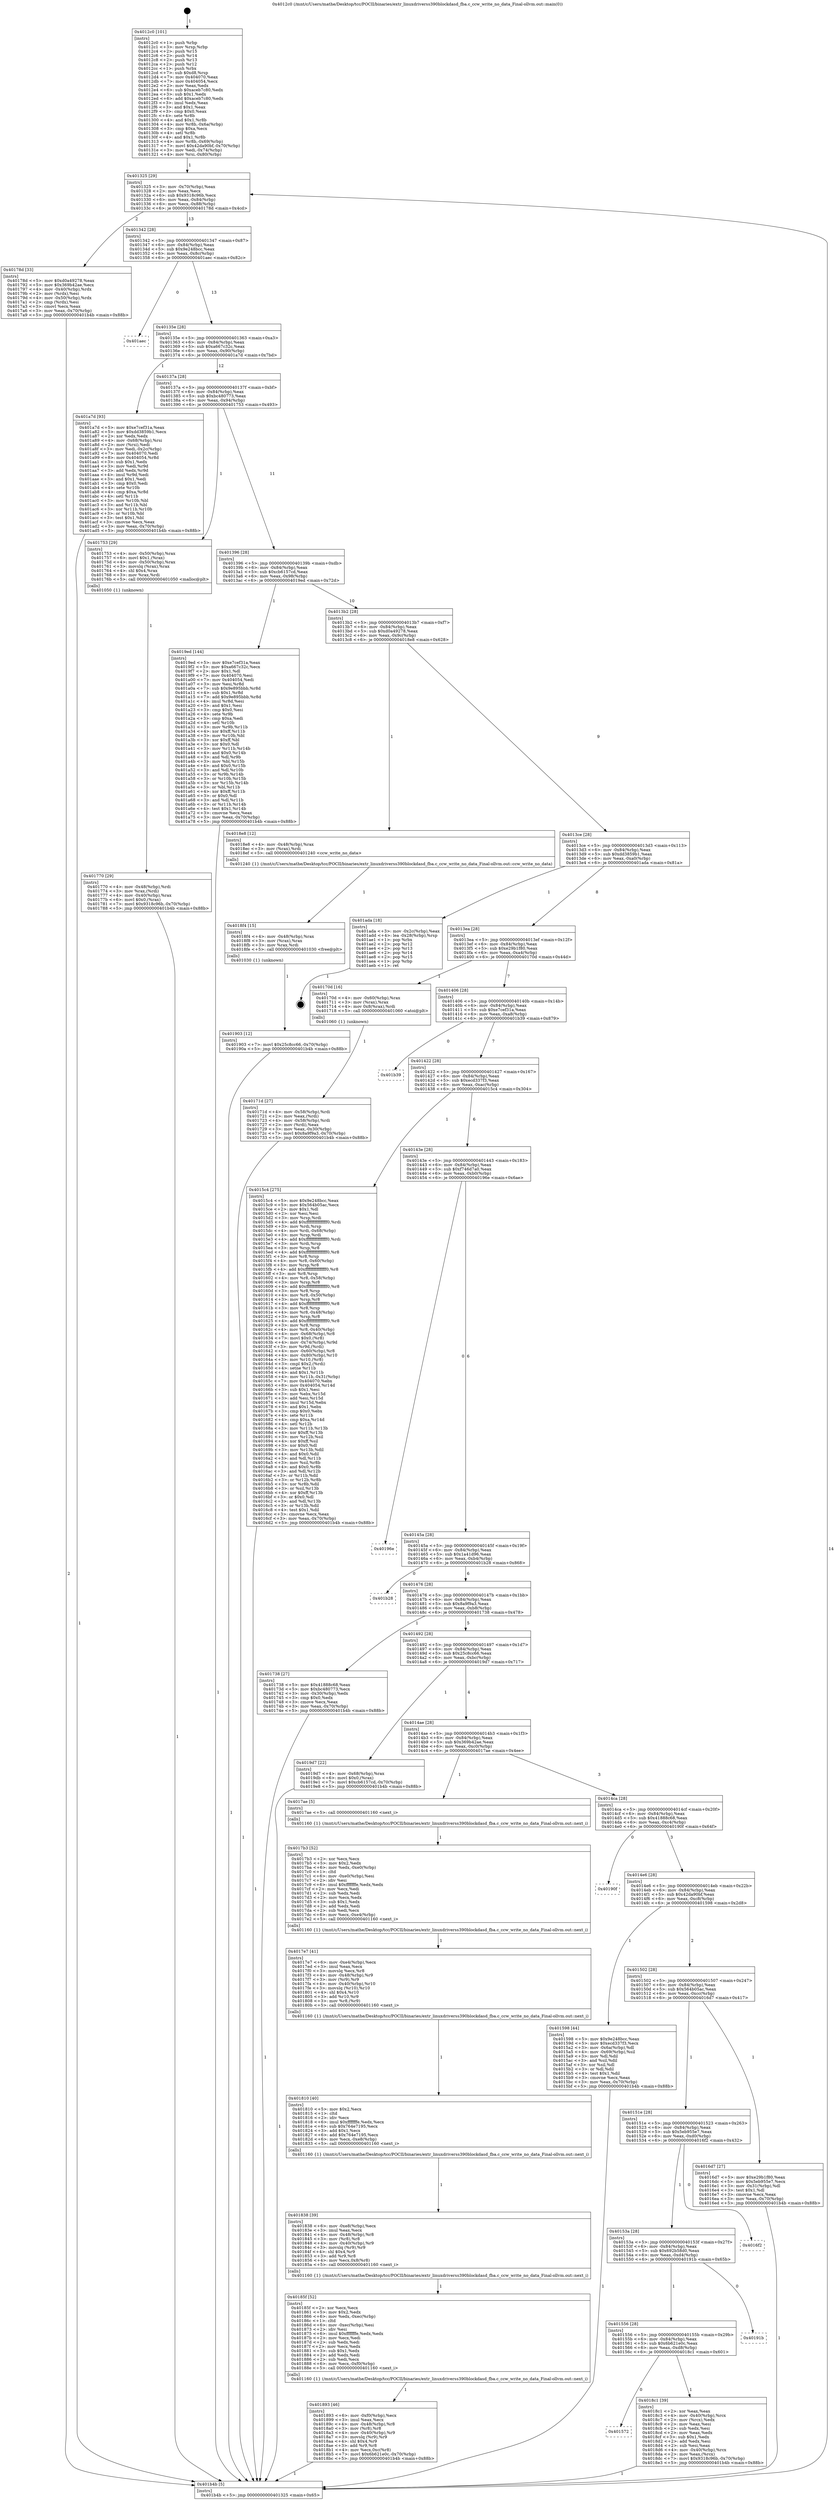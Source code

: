 digraph "0x4012c0" {
  label = "0x4012c0 (/mnt/c/Users/mathe/Desktop/tcc/POCII/binaries/extr_linuxdriverss390blockdasd_fba.c_ccw_write_no_data_Final-ollvm.out::main(0))"
  labelloc = "t"
  node[shape=record]

  Entry [label="",width=0.3,height=0.3,shape=circle,fillcolor=black,style=filled]
  "0x401325" [label="{
     0x401325 [29]\l
     | [instrs]\l
     &nbsp;&nbsp;0x401325 \<+3\>: mov -0x70(%rbp),%eax\l
     &nbsp;&nbsp;0x401328 \<+2\>: mov %eax,%ecx\l
     &nbsp;&nbsp;0x40132a \<+6\>: sub $0x9318c96b,%ecx\l
     &nbsp;&nbsp;0x401330 \<+6\>: mov %eax,-0x84(%rbp)\l
     &nbsp;&nbsp;0x401336 \<+6\>: mov %ecx,-0x88(%rbp)\l
     &nbsp;&nbsp;0x40133c \<+6\>: je 000000000040178d \<main+0x4cd\>\l
  }"]
  "0x40178d" [label="{
     0x40178d [33]\l
     | [instrs]\l
     &nbsp;&nbsp;0x40178d \<+5\>: mov $0xd0a49278,%eax\l
     &nbsp;&nbsp;0x401792 \<+5\>: mov $0x369b42ae,%ecx\l
     &nbsp;&nbsp;0x401797 \<+4\>: mov -0x40(%rbp),%rdx\l
     &nbsp;&nbsp;0x40179b \<+2\>: mov (%rdx),%esi\l
     &nbsp;&nbsp;0x40179d \<+4\>: mov -0x50(%rbp),%rdx\l
     &nbsp;&nbsp;0x4017a1 \<+2\>: cmp (%rdx),%esi\l
     &nbsp;&nbsp;0x4017a3 \<+3\>: cmovl %ecx,%eax\l
     &nbsp;&nbsp;0x4017a6 \<+3\>: mov %eax,-0x70(%rbp)\l
     &nbsp;&nbsp;0x4017a9 \<+5\>: jmp 0000000000401b4b \<main+0x88b\>\l
  }"]
  "0x401342" [label="{
     0x401342 [28]\l
     | [instrs]\l
     &nbsp;&nbsp;0x401342 \<+5\>: jmp 0000000000401347 \<main+0x87\>\l
     &nbsp;&nbsp;0x401347 \<+6\>: mov -0x84(%rbp),%eax\l
     &nbsp;&nbsp;0x40134d \<+5\>: sub $0x9e248bcc,%eax\l
     &nbsp;&nbsp;0x401352 \<+6\>: mov %eax,-0x8c(%rbp)\l
     &nbsp;&nbsp;0x401358 \<+6\>: je 0000000000401aec \<main+0x82c\>\l
  }"]
  Exit [label="",width=0.3,height=0.3,shape=circle,fillcolor=black,style=filled,peripheries=2]
  "0x401aec" [label="{
     0x401aec\l
  }", style=dashed]
  "0x40135e" [label="{
     0x40135e [28]\l
     | [instrs]\l
     &nbsp;&nbsp;0x40135e \<+5\>: jmp 0000000000401363 \<main+0xa3\>\l
     &nbsp;&nbsp;0x401363 \<+6\>: mov -0x84(%rbp),%eax\l
     &nbsp;&nbsp;0x401369 \<+5\>: sub $0xa667c32c,%eax\l
     &nbsp;&nbsp;0x40136e \<+6\>: mov %eax,-0x90(%rbp)\l
     &nbsp;&nbsp;0x401374 \<+6\>: je 0000000000401a7d \<main+0x7bd\>\l
  }"]
  "0x401903" [label="{
     0x401903 [12]\l
     | [instrs]\l
     &nbsp;&nbsp;0x401903 \<+7\>: movl $0x25c8cc66,-0x70(%rbp)\l
     &nbsp;&nbsp;0x40190a \<+5\>: jmp 0000000000401b4b \<main+0x88b\>\l
  }"]
  "0x401a7d" [label="{
     0x401a7d [93]\l
     | [instrs]\l
     &nbsp;&nbsp;0x401a7d \<+5\>: mov $0xe7cef31a,%eax\l
     &nbsp;&nbsp;0x401a82 \<+5\>: mov $0xdd3859b1,%ecx\l
     &nbsp;&nbsp;0x401a87 \<+2\>: xor %edx,%edx\l
     &nbsp;&nbsp;0x401a89 \<+4\>: mov -0x68(%rbp),%rsi\l
     &nbsp;&nbsp;0x401a8d \<+2\>: mov (%rsi),%edi\l
     &nbsp;&nbsp;0x401a8f \<+3\>: mov %edi,-0x2c(%rbp)\l
     &nbsp;&nbsp;0x401a92 \<+7\>: mov 0x404070,%edi\l
     &nbsp;&nbsp;0x401a99 \<+8\>: mov 0x404054,%r8d\l
     &nbsp;&nbsp;0x401aa1 \<+3\>: sub $0x1,%edx\l
     &nbsp;&nbsp;0x401aa4 \<+3\>: mov %edi,%r9d\l
     &nbsp;&nbsp;0x401aa7 \<+3\>: add %edx,%r9d\l
     &nbsp;&nbsp;0x401aaa \<+4\>: imul %r9d,%edi\l
     &nbsp;&nbsp;0x401aae \<+3\>: and $0x1,%edi\l
     &nbsp;&nbsp;0x401ab1 \<+3\>: cmp $0x0,%edi\l
     &nbsp;&nbsp;0x401ab4 \<+4\>: sete %r10b\l
     &nbsp;&nbsp;0x401ab8 \<+4\>: cmp $0xa,%r8d\l
     &nbsp;&nbsp;0x401abc \<+4\>: setl %r11b\l
     &nbsp;&nbsp;0x401ac0 \<+3\>: mov %r10b,%bl\l
     &nbsp;&nbsp;0x401ac3 \<+3\>: and %r11b,%bl\l
     &nbsp;&nbsp;0x401ac6 \<+3\>: xor %r11b,%r10b\l
     &nbsp;&nbsp;0x401ac9 \<+3\>: or %r10b,%bl\l
     &nbsp;&nbsp;0x401acc \<+3\>: test $0x1,%bl\l
     &nbsp;&nbsp;0x401acf \<+3\>: cmovne %ecx,%eax\l
     &nbsp;&nbsp;0x401ad2 \<+3\>: mov %eax,-0x70(%rbp)\l
     &nbsp;&nbsp;0x401ad5 \<+5\>: jmp 0000000000401b4b \<main+0x88b\>\l
  }"]
  "0x40137a" [label="{
     0x40137a [28]\l
     | [instrs]\l
     &nbsp;&nbsp;0x40137a \<+5\>: jmp 000000000040137f \<main+0xbf\>\l
     &nbsp;&nbsp;0x40137f \<+6\>: mov -0x84(%rbp),%eax\l
     &nbsp;&nbsp;0x401385 \<+5\>: sub $0xbc480773,%eax\l
     &nbsp;&nbsp;0x40138a \<+6\>: mov %eax,-0x94(%rbp)\l
     &nbsp;&nbsp;0x401390 \<+6\>: je 0000000000401753 \<main+0x493\>\l
  }"]
  "0x4018f4" [label="{
     0x4018f4 [15]\l
     | [instrs]\l
     &nbsp;&nbsp;0x4018f4 \<+4\>: mov -0x48(%rbp),%rax\l
     &nbsp;&nbsp;0x4018f8 \<+3\>: mov (%rax),%rax\l
     &nbsp;&nbsp;0x4018fb \<+3\>: mov %rax,%rdi\l
     &nbsp;&nbsp;0x4018fe \<+5\>: call 0000000000401030 \<free@plt\>\l
     | [calls]\l
     &nbsp;&nbsp;0x401030 \{1\} (unknown)\l
  }"]
  "0x401753" [label="{
     0x401753 [29]\l
     | [instrs]\l
     &nbsp;&nbsp;0x401753 \<+4\>: mov -0x50(%rbp),%rax\l
     &nbsp;&nbsp;0x401757 \<+6\>: movl $0x1,(%rax)\l
     &nbsp;&nbsp;0x40175d \<+4\>: mov -0x50(%rbp),%rax\l
     &nbsp;&nbsp;0x401761 \<+3\>: movslq (%rax),%rax\l
     &nbsp;&nbsp;0x401764 \<+4\>: shl $0x4,%rax\l
     &nbsp;&nbsp;0x401768 \<+3\>: mov %rax,%rdi\l
     &nbsp;&nbsp;0x40176b \<+5\>: call 0000000000401050 \<malloc@plt\>\l
     | [calls]\l
     &nbsp;&nbsp;0x401050 \{1\} (unknown)\l
  }"]
  "0x401396" [label="{
     0x401396 [28]\l
     | [instrs]\l
     &nbsp;&nbsp;0x401396 \<+5\>: jmp 000000000040139b \<main+0xdb\>\l
     &nbsp;&nbsp;0x40139b \<+6\>: mov -0x84(%rbp),%eax\l
     &nbsp;&nbsp;0x4013a1 \<+5\>: sub $0xcb6157cd,%eax\l
     &nbsp;&nbsp;0x4013a6 \<+6\>: mov %eax,-0x98(%rbp)\l
     &nbsp;&nbsp;0x4013ac \<+6\>: je 00000000004019ed \<main+0x72d\>\l
  }"]
  "0x401572" [label="{
     0x401572\l
  }", style=dashed]
  "0x4019ed" [label="{
     0x4019ed [144]\l
     | [instrs]\l
     &nbsp;&nbsp;0x4019ed \<+5\>: mov $0xe7cef31a,%eax\l
     &nbsp;&nbsp;0x4019f2 \<+5\>: mov $0xa667c32c,%ecx\l
     &nbsp;&nbsp;0x4019f7 \<+2\>: mov $0x1,%dl\l
     &nbsp;&nbsp;0x4019f9 \<+7\>: mov 0x404070,%esi\l
     &nbsp;&nbsp;0x401a00 \<+7\>: mov 0x404054,%edi\l
     &nbsp;&nbsp;0x401a07 \<+3\>: mov %esi,%r8d\l
     &nbsp;&nbsp;0x401a0a \<+7\>: sub $0x9e895bbb,%r8d\l
     &nbsp;&nbsp;0x401a11 \<+4\>: sub $0x1,%r8d\l
     &nbsp;&nbsp;0x401a15 \<+7\>: add $0x9e895bbb,%r8d\l
     &nbsp;&nbsp;0x401a1c \<+4\>: imul %r8d,%esi\l
     &nbsp;&nbsp;0x401a20 \<+3\>: and $0x1,%esi\l
     &nbsp;&nbsp;0x401a23 \<+3\>: cmp $0x0,%esi\l
     &nbsp;&nbsp;0x401a26 \<+4\>: sete %r9b\l
     &nbsp;&nbsp;0x401a2a \<+3\>: cmp $0xa,%edi\l
     &nbsp;&nbsp;0x401a2d \<+4\>: setl %r10b\l
     &nbsp;&nbsp;0x401a31 \<+3\>: mov %r9b,%r11b\l
     &nbsp;&nbsp;0x401a34 \<+4\>: xor $0xff,%r11b\l
     &nbsp;&nbsp;0x401a38 \<+3\>: mov %r10b,%bl\l
     &nbsp;&nbsp;0x401a3b \<+3\>: xor $0xff,%bl\l
     &nbsp;&nbsp;0x401a3e \<+3\>: xor $0x0,%dl\l
     &nbsp;&nbsp;0x401a41 \<+3\>: mov %r11b,%r14b\l
     &nbsp;&nbsp;0x401a44 \<+4\>: and $0x0,%r14b\l
     &nbsp;&nbsp;0x401a48 \<+3\>: and %dl,%r9b\l
     &nbsp;&nbsp;0x401a4b \<+3\>: mov %bl,%r15b\l
     &nbsp;&nbsp;0x401a4e \<+4\>: and $0x0,%r15b\l
     &nbsp;&nbsp;0x401a52 \<+3\>: and %dl,%r10b\l
     &nbsp;&nbsp;0x401a55 \<+3\>: or %r9b,%r14b\l
     &nbsp;&nbsp;0x401a58 \<+3\>: or %r10b,%r15b\l
     &nbsp;&nbsp;0x401a5b \<+3\>: xor %r15b,%r14b\l
     &nbsp;&nbsp;0x401a5e \<+3\>: or %bl,%r11b\l
     &nbsp;&nbsp;0x401a61 \<+4\>: xor $0xff,%r11b\l
     &nbsp;&nbsp;0x401a65 \<+3\>: or $0x0,%dl\l
     &nbsp;&nbsp;0x401a68 \<+3\>: and %dl,%r11b\l
     &nbsp;&nbsp;0x401a6b \<+3\>: or %r11b,%r14b\l
     &nbsp;&nbsp;0x401a6e \<+4\>: test $0x1,%r14b\l
     &nbsp;&nbsp;0x401a72 \<+3\>: cmovne %ecx,%eax\l
     &nbsp;&nbsp;0x401a75 \<+3\>: mov %eax,-0x70(%rbp)\l
     &nbsp;&nbsp;0x401a78 \<+5\>: jmp 0000000000401b4b \<main+0x88b\>\l
  }"]
  "0x4013b2" [label="{
     0x4013b2 [28]\l
     | [instrs]\l
     &nbsp;&nbsp;0x4013b2 \<+5\>: jmp 00000000004013b7 \<main+0xf7\>\l
     &nbsp;&nbsp;0x4013b7 \<+6\>: mov -0x84(%rbp),%eax\l
     &nbsp;&nbsp;0x4013bd \<+5\>: sub $0xd0a49278,%eax\l
     &nbsp;&nbsp;0x4013c2 \<+6\>: mov %eax,-0x9c(%rbp)\l
     &nbsp;&nbsp;0x4013c8 \<+6\>: je 00000000004018e8 \<main+0x628\>\l
  }"]
  "0x4018c1" [label="{
     0x4018c1 [39]\l
     | [instrs]\l
     &nbsp;&nbsp;0x4018c1 \<+2\>: xor %eax,%eax\l
     &nbsp;&nbsp;0x4018c3 \<+4\>: mov -0x40(%rbp),%rcx\l
     &nbsp;&nbsp;0x4018c7 \<+2\>: mov (%rcx),%edx\l
     &nbsp;&nbsp;0x4018c9 \<+2\>: mov %eax,%esi\l
     &nbsp;&nbsp;0x4018cb \<+2\>: sub %edx,%esi\l
     &nbsp;&nbsp;0x4018cd \<+2\>: mov %eax,%edx\l
     &nbsp;&nbsp;0x4018cf \<+3\>: sub $0x1,%edx\l
     &nbsp;&nbsp;0x4018d2 \<+2\>: add %edx,%esi\l
     &nbsp;&nbsp;0x4018d4 \<+2\>: sub %esi,%eax\l
     &nbsp;&nbsp;0x4018d6 \<+4\>: mov -0x40(%rbp),%rcx\l
     &nbsp;&nbsp;0x4018da \<+2\>: mov %eax,(%rcx)\l
     &nbsp;&nbsp;0x4018dc \<+7\>: movl $0x9318c96b,-0x70(%rbp)\l
     &nbsp;&nbsp;0x4018e3 \<+5\>: jmp 0000000000401b4b \<main+0x88b\>\l
  }"]
  "0x4018e8" [label="{
     0x4018e8 [12]\l
     | [instrs]\l
     &nbsp;&nbsp;0x4018e8 \<+4\>: mov -0x48(%rbp),%rax\l
     &nbsp;&nbsp;0x4018ec \<+3\>: mov (%rax),%rdi\l
     &nbsp;&nbsp;0x4018ef \<+5\>: call 0000000000401240 \<ccw_write_no_data\>\l
     | [calls]\l
     &nbsp;&nbsp;0x401240 \{1\} (/mnt/c/Users/mathe/Desktop/tcc/POCII/binaries/extr_linuxdriverss390blockdasd_fba.c_ccw_write_no_data_Final-ollvm.out::ccw_write_no_data)\l
  }"]
  "0x4013ce" [label="{
     0x4013ce [28]\l
     | [instrs]\l
     &nbsp;&nbsp;0x4013ce \<+5\>: jmp 00000000004013d3 \<main+0x113\>\l
     &nbsp;&nbsp;0x4013d3 \<+6\>: mov -0x84(%rbp),%eax\l
     &nbsp;&nbsp;0x4013d9 \<+5\>: sub $0xdd3859b1,%eax\l
     &nbsp;&nbsp;0x4013de \<+6\>: mov %eax,-0xa0(%rbp)\l
     &nbsp;&nbsp;0x4013e4 \<+6\>: je 0000000000401ada \<main+0x81a\>\l
  }"]
  "0x401556" [label="{
     0x401556 [28]\l
     | [instrs]\l
     &nbsp;&nbsp;0x401556 \<+5\>: jmp 000000000040155b \<main+0x29b\>\l
     &nbsp;&nbsp;0x40155b \<+6\>: mov -0x84(%rbp),%eax\l
     &nbsp;&nbsp;0x401561 \<+5\>: sub $0x6b621e0c,%eax\l
     &nbsp;&nbsp;0x401566 \<+6\>: mov %eax,-0xd8(%rbp)\l
     &nbsp;&nbsp;0x40156c \<+6\>: je 00000000004018c1 \<main+0x601\>\l
  }"]
  "0x401ada" [label="{
     0x401ada [18]\l
     | [instrs]\l
     &nbsp;&nbsp;0x401ada \<+3\>: mov -0x2c(%rbp),%eax\l
     &nbsp;&nbsp;0x401add \<+4\>: lea -0x28(%rbp),%rsp\l
     &nbsp;&nbsp;0x401ae1 \<+1\>: pop %rbx\l
     &nbsp;&nbsp;0x401ae2 \<+2\>: pop %r12\l
     &nbsp;&nbsp;0x401ae4 \<+2\>: pop %r13\l
     &nbsp;&nbsp;0x401ae6 \<+2\>: pop %r14\l
     &nbsp;&nbsp;0x401ae8 \<+2\>: pop %r15\l
     &nbsp;&nbsp;0x401aea \<+1\>: pop %rbp\l
     &nbsp;&nbsp;0x401aeb \<+1\>: ret\l
  }"]
  "0x4013ea" [label="{
     0x4013ea [28]\l
     | [instrs]\l
     &nbsp;&nbsp;0x4013ea \<+5\>: jmp 00000000004013ef \<main+0x12f\>\l
     &nbsp;&nbsp;0x4013ef \<+6\>: mov -0x84(%rbp),%eax\l
     &nbsp;&nbsp;0x4013f5 \<+5\>: sub $0xe29b1f80,%eax\l
     &nbsp;&nbsp;0x4013fa \<+6\>: mov %eax,-0xa4(%rbp)\l
     &nbsp;&nbsp;0x401400 \<+6\>: je 000000000040170d \<main+0x44d\>\l
  }"]
  "0x40191b" [label="{
     0x40191b\l
  }", style=dashed]
  "0x40170d" [label="{
     0x40170d [16]\l
     | [instrs]\l
     &nbsp;&nbsp;0x40170d \<+4\>: mov -0x60(%rbp),%rax\l
     &nbsp;&nbsp;0x401711 \<+3\>: mov (%rax),%rax\l
     &nbsp;&nbsp;0x401714 \<+4\>: mov 0x8(%rax),%rdi\l
     &nbsp;&nbsp;0x401718 \<+5\>: call 0000000000401060 \<atoi@plt\>\l
     | [calls]\l
     &nbsp;&nbsp;0x401060 \{1\} (unknown)\l
  }"]
  "0x401406" [label="{
     0x401406 [28]\l
     | [instrs]\l
     &nbsp;&nbsp;0x401406 \<+5\>: jmp 000000000040140b \<main+0x14b\>\l
     &nbsp;&nbsp;0x40140b \<+6\>: mov -0x84(%rbp),%eax\l
     &nbsp;&nbsp;0x401411 \<+5\>: sub $0xe7cef31a,%eax\l
     &nbsp;&nbsp;0x401416 \<+6\>: mov %eax,-0xa8(%rbp)\l
     &nbsp;&nbsp;0x40141c \<+6\>: je 0000000000401b39 \<main+0x879\>\l
  }"]
  "0x40153a" [label="{
     0x40153a [28]\l
     | [instrs]\l
     &nbsp;&nbsp;0x40153a \<+5\>: jmp 000000000040153f \<main+0x27f\>\l
     &nbsp;&nbsp;0x40153f \<+6\>: mov -0x84(%rbp),%eax\l
     &nbsp;&nbsp;0x401545 \<+5\>: sub $0x692b58d0,%eax\l
     &nbsp;&nbsp;0x40154a \<+6\>: mov %eax,-0xd4(%rbp)\l
     &nbsp;&nbsp;0x401550 \<+6\>: je 000000000040191b \<main+0x65b\>\l
  }"]
  "0x401b39" [label="{
     0x401b39\l
  }", style=dashed]
  "0x401422" [label="{
     0x401422 [28]\l
     | [instrs]\l
     &nbsp;&nbsp;0x401422 \<+5\>: jmp 0000000000401427 \<main+0x167\>\l
     &nbsp;&nbsp;0x401427 \<+6\>: mov -0x84(%rbp),%eax\l
     &nbsp;&nbsp;0x40142d \<+5\>: sub $0xecd337f3,%eax\l
     &nbsp;&nbsp;0x401432 \<+6\>: mov %eax,-0xac(%rbp)\l
     &nbsp;&nbsp;0x401438 \<+6\>: je 00000000004015c4 \<main+0x304\>\l
  }"]
  "0x4016f2" [label="{
     0x4016f2\l
  }", style=dashed]
  "0x4015c4" [label="{
     0x4015c4 [275]\l
     | [instrs]\l
     &nbsp;&nbsp;0x4015c4 \<+5\>: mov $0x9e248bcc,%eax\l
     &nbsp;&nbsp;0x4015c9 \<+5\>: mov $0x564b05ac,%ecx\l
     &nbsp;&nbsp;0x4015ce \<+2\>: mov $0x1,%dl\l
     &nbsp;&nbsp;0x4015d0 \<+2\>: xor %esi,%esi\l
     &nbsp;&nbsp;0x4015d2 \<+3\>: mov %rsp,%rdi\l
     &nbsp;&nbsp;0x4015d5 \<+4\>: add $0xfffffffffffffff0,%rdi\l
     &nbsp;&nbsp;0x4015d9 \<+3\>: mov %rdi,%rsp\l
     &nbsp;&nbsp;0x4015dc \<+4\>: mov %rdi,-0x68(%rbp)\l
     &nbsp;&nbsp;0x4015e0 \<+3\>: mov %rsp,%rdi\l
     &nbsp;&nbsp;0x4015e3 \<+4\>: add $0xfffffffffffffff0,%rdi\l
     &nbsp;&nbsp;0x4015e7 \<+3\>: mov %rdi,%rsp\l
     &nbsp;&nbsp;0x4015ea \<+3\>: mov %rsp,%r8\l
     &nbsp;&nbsp;0x4015ed \<+4\>: add $0xfffffffffffffff0,%r8\l
     &nbsp;&nbsp;0x4015f1 \<+3\>: mov %r8,%rsp\l
     &nbsp;&nbsp;0x4015f4 \<+4\>: mov %r8,-0x60(%rbp)\l
     &nbsp;&nbsp;0x4015f8 \<+3\>: mov %rsp,%r8\l
     &nbsp;&nbsp;0x4015fb \<+4\>: add $0xfffffffffffffff0,%r8\l
     &nbsp;&nbsp;0x4015ff \<+3\>: mov %r8,%rsp\l
     &nbsp;&nbsp;0x401602 \<+4\>: mov %r8,-0x58(%rbp)\l
     &nbsp;&nbsp;0x401606 \<+3\>: mov %rsp,%r8\l
     &nbsp;&nbsp;0x401609 \<+4\>: add $0xfffffffffffffff0,%r8\l
     &nbsp;&nbsp;0x40160d \<+3\>: mov %r8,%rsp\l
     &nbsp;&nbsp;0x401610 \<+4\>: mov %r8,-0x50(%rbp)\l
     &nbsp;&nbsp;0x401614 \<+3\>: mov %rsp,%r8\l
     &nbsp;&nbsp;0x401617 \<+4\>: add $0xfffffffffffffff0,%r8\l
     &nbsp;&nbsp;0x40161b \<+3\>: mov %r8,%rsp\l
     &nbsp;&nbsp;0x40161e \<+4\>: mov %r8,-0x48(%rbp)\l
     &nbsp;&nbsp;0x401622 \<+3\>: mov %rsp,%r8\l
     &nbsp;&nbsp;0x401625 \<+4\>: add $0xfffffffffffffff0,%r8\l
     &nbsp;&nbsp;0x401629 \<+3\>: mov %r8,%rsp\l
     &nbsp;&nbsp;0x40162c \<+4\>: mov %r8,-0x40(%rbp)\l
     &nbsp;&nbsp;0x401630 \<+4\>: mov -0x68(%rbp),%r8\l
     &nbsp;&nbsp;0x401634 \<+7\>: movl $0x0,(%r8)\l
     &nbsp;&nbsp;0x40163b \<+4\>: mov -0x74(%rbp),%r9d\l
     &nbsp;&nbsp;0x40163f \<+3\>: mov %r9d,(%rdi)\l
     &nbsp;&nbsp;0x401642 \<+4\>: mov -0x60(%rbp),%r8\l
     &nbsp;&nbsp;0x401646 \<+4\>: mov -0x80(%rbp),%r10\l
     &nbsp;&nbsp;0x40164a \<+3\>: mov %r10,(%r8)\l
     &nbsp;&nbsp;0x40164d \<+3\>: cmpl $0x2,(%rdi)\l
     &nbsp;&nbsp;0x401650 \<+4\>: setne %r11b\l
     &nbsp;&nbsp;0x401654 \<+4\>: and $0x1,%r11b\l
     &nbsp;&nbsp;0x401658 \<+4\>: mov %r11b,-0x31(%rbp)\l
     &nbsp;&nbsp;0x40165c \<+7\>: mov 0x404070,%ebx\l
     &nbsp;&nbsp;0x401663 \<+8\>: mov 0x404054,%r14d\l
     &nbsp;&nbsp;0x40166b \<+3\>: sub $0x1,%esi\l
     &nbsp;&nbsp;0x40166e \<+3\>: mov %ebx,%r15d\l
     &nbsp;&nbsp;0x401671 \<+3\>: add %esi,%r15d\l
     &nbsp;&nbsp;0x401674 \<+4\>: imul %r15d,%ebx\l
     &nbsp;&nbsp;0x401678 \<+3\>: and $0x1,%ebx\l
     &nbsp;&nbsp;0x40167b \<+3\>: cmp $0x0,%ebx\l
     &nbsp;&nbsp;0x40167e \<+4\>: sete %r11b\l
     &nbsp;&nbsp;0x401682 \<+4\>: cmp $0xa,%r14d\l
     &nbsp;&nbsp;0x401686 \<+4\>: setl %r12b\l
     &nbsp;&nbsp;0x40168a \<+3\>: mov %r11b,%r13b\l
     &nbsp;&nbsp;0x40168d \<+4\>: xor $0xff,%r13b\l
     &nbsp;&nbsp;0x401691 \<+3\>: mov %r12b,%sil\l
     &nbsp;&nbsp;0x401694 \<+4\>: xor $0xff,%sil\l
     &nbsp;&nbsp;0x401698 \<+3\>: xor $0x0,%dl\l
     &nbsp;&nbsp;0x40169b \<+3\>: mov %r13b,%dil\l
     &nbsp;&nbsp;0x40169e \<+4\>: and $0x0,%dil\l
     &nbsp;&nbsp;0x4016a2 \<+3\>: and %dl,%r11b\l
     &nbsp;&nbsp;0x4016a5 \<+3\>: mov %sil,%r8b\l
     &nbsp;&nbsp;0x4016a8 \<+4\>: and $0x0,%r8b\l
     &nbsp;&nbsp;0x4016ac \<+3\>: and %dl,%r12b\l
     &nbsp;&nbsp;0x4016af \<+3\>: or %r11b,%dil\l
     &nbsp;&nbsp;0x4016b2 \<+3\>: or %r12b,%r8b\l
     &nbsp;&nbsp;0x4016b5 \<+3\>: xor %r8b,%dil\l
     &nbsp;&nbsp;0x4016b8 \<+3\>: or %sil,%r13b\l
     &nbsp;&nbsp;0x4016bb \<+4\>: xor $0xff,%r13b\l
     &nbsp;&nbsp;0x4016bf \<+3\>: or $0x0,%dl\l
     &nbsp;&nbsp;0x4016c2 \<+3\>: and %dl,%r13b\l
     &nbsp;&nbsp;0x4016c5 \<+3\>: or %r13b,%dil\l
     &nbsp;&nbsp;0x4016c8 \<+4\>: test $0x1,%dil\l
     &nbsp;&nbsp;0x4016cc \<+3\>: cmovne %ecx,%eax\l
     &nbsp;&nbsp;0x4016cf \<+3\>: mov %eax,-0x70(%rbp)\l
     &nbsp;&nbsp;0x4016d2 \<+5\>: jmp 0000000000401b4b \<main+0x88b\>\l
  }"]
  "0x40143e" [label="{
     0x40143e [28]\l
     | [instrs]\l
     &nbsp;&nbsp;0x40143e \<+5\>: jmp 0000000000401443 \<main+0x183\>\l
     &nbsp;&nbsp;0x401443 \<+6\>: mov -0x84(%rbp),%eax\l
     &nbsp;&nbsp;0x401449 \<+5\>: sub $0xf746d7a0,%eax\l
     &nbsp;&nbsp;0x40144e \<+6\>: mov %eax,-0xb0(%rbp)\l
     &nbsp;&nbsp;0x401454 \<+6\>: je 000000000040196e \<main+0x6ae\>\l
  }"]
  "0x401893" [label="{
     0x401893 [46]\l
     | [instrs]\l
     &nbsp;&nbsp;0x401893 \<+6\>: mov -0xf0(%rbp),%ecx\l
     &nbsp;&nbsp;0x401899 \<+3\>: imul %eax,%ecx\l
     &nbsp;&nbsp;0x40189c \<+4\>: mov -0x48(%rbp),%r8\l
     &nbsp;&nbsp;0x4018a0 \<+3\>: mov (%r8),%r8\l
     &nbsp;&nbsp;0x4018a3 \<+4\>: mov -0x40(%rbp),%r9\l
     &nbsp;&nbsp;0x4018a7 \<+3\>: movslq (%r9),%r9\l
     &nbsp;&nbsp;0x4018aa \<+4\>: shl $0x4,%r9\l
     &nbsp;&nbsp;0x4018ae \<+3\>: add %r9,%r8\l
     &nbsp;&nbsp;0x4018b1 \<+4\>: mov %ecx,0xc(%r8)\l
     &nbsp;&nbsp;0x4018b5 \<+7\>: movl $0x6b621e0c,-0x70(%rbp)\l
     &nbsp;&nbsp;0x4018bc \<+5\>: jmp 0000000000401b4b \<main+0x88b\>\l
  }"]
  "0x40196e" [label="{
     0x40196e\l
  }", style=dashed]
  "0x40145a" [label="{
     0x40145a [28]\l
     | [instrs]\l
     &nbsp;&nbsp;0x40145a \<+5\>: jmp 000000000040145f \<main+0x19f\>\l
     &nbsp;&nbsp;0x40145f \<+6\>: mov -0x84(%rbp),%eax\l
     &nbsp;&nbsp;0x401465 \<+5\>: sub $0x1a41d96,%eax\l
     &nbsp;&nbsp;0x40146a \<+6\>: mov %eax,-0xb4(%rbp)\l
     &nbsp;&nbsp;0x401470 \<+6\>: je 0000000000401b28 \<main+0x868\>\l
  }"]
  "0x40185f" [label="{
     0x40185f [52]\l
     | [instrs]\l
     &nbsp;&nbsp;0x40185f \<+2\>: xor %ecx,%ecx\l
     &nbsp;&nbsp;0x401861 \<+5\>: mov $0x2,%edx\l
     &nbsp;&nbsp;0x401866 \<+6\>: mov %edx,-0xec(%rbp)\l
     &nbsp;&nbsp;0x40186c \<+1\>: cltd\l
     &nbsp;&nbsp;0x40186d \<+6\>: mov -0xec(%rbp),%esi\l
     &nbsp;&nbsp;0x401873 \<+2\>: idiv %esi\l
     &nbsp;&nbsp;0x401875 \<+6\>: imul $0xfffffffe,%edx,%edx\l
     &nbsp;&nbsp;0x40187b \<+2\>: mov %ecx,%edi\l
     &nbsp;&nbsp;0x40187d \<+2\>: sub %edx,%edi\l
     &nbsp;&nbsp;0x40187f \<+2\>: mov %ecx,%edx\l
     &nbsp;&nbsp;0x401881 \<+3\>: sub $0x1,%edx\l
     &nbsp;&nbsp;0x401884 \<+2\>: add %edx,%edi\l
     &nbsp;&nbsp;0x401886 \<+2\>: sub %edi,%ecx\l
     &nbsp;&nbsp;0x401888 \<+6\>: mov %ecx,-0xf0(%rbp)\l
     &nbsp;&nbsp;0x40188e \<+5\>: call 0000000000401160 \<next_i\>\l
     | [calls]\l
     &nbsp;&nbsp;0x401160 \{1\} (/mnt/c/Users/mathe/Desktop/tcc/POCII/binaries/extr_linuxdriverss390blockdasd_fba.c_ccw_write_no_data_Final-ollvm.out::next_i)\l
  }"]
  "0x401b28" [label="{
     0x401b28\l
  }", style=dashed]
  "0x401476" [label="{
     0x401476 [28]\l
     | [instrs]\l
     &nbsp;&nbsp;0x401476 \<+5\>: jmp 000000000040147b \<main+0x1bb\>\l
     &nbsp;&nbsp;0x40147b \<+6\>: mov -0x84(%rbp),%eax\l
     &nbsp;&nbsp;0x401481 \<+5\>: sub $0x8a9f9a3,%eax\l
     &nbsp;&nbsp;0x401486 \<+6\>: mov %eax,-0xb8(%rbp)\l
     &nbsp;&nbsp;0x40148c \<+6\>: je 0000000000401738 \<main+0x478\>\l
  }"]
  "0x401838" [label="{
     0x401838 [39]\l
     | [instrs]\l
     &nbsp;&nbsp;0x401838 \<+6\>: mov -0xe8(%rbp),%ecx\l
     &nbsp;&nbsp;0x40183e \<+3\>: imul %eax,%ecx\l
     &nbsp;&nbsp;0x401841 \<+4\>: mov -0x48(%rbp),%r8\l
     &nbsp;&nbsp;0x401845 \<+3\>: mov (%r8),%r8\l
     &nbsp;&nbsp;0x401848 \<+4\>: mov -0x40(%rbp),%r9\l
     &nbsp;&nbsp;0x40184c \<+3\>: movslq (%r9),%r9\l
     &nbsp;&nbsp;0x40184f \<+4\>: shl $0x4,%r9\l
     &nbsp;&nbsp;0x401853 \<+3\>: add %r9,%r8\l
     &nbsp;&nbsp;0x401856 \<+4\>: mov %ecx,0x8(%r8)\l
     &nbsp;&nbsp;0x40185a \<+5\>: call 0000000000401160 \<next_i\>\l
     | [calls]\l
     &nbsp;&nbsp;0x401160 \{1\} (/mnt/c/Users/mathe/Desktop/tcc/POCII/binaries/extr_linuxdriverss390blockdasd_fba.c_ccw_write_no_data_Final-ollvm.out::next_i)\l
  }"]
  "0x401738" [label="{
     0x401738 [27]\l
     | [instrs]\l
     &nbsp;&nbsp;0x401738 \<+5\>: mov $0x41888c68,%eax\l
     &nbsp;&nbsp;0x40173d \<+5\>: mov $0xbc480773,%ecx\l
     &nbsp;&nbsp;0x401742 \<+3\>: mov -0x30(%rbp),%edx\l
     &nbsp;&nbsp;0x401745 \<+3\>: cmp $0x0,%edx\l
     &nbsp;&nbsp;0x401748 \<+3\>: cmove %ecx,%eax\l
     &nbsp;&nbsp;0x40174b \<+3\>: mov %eax,-0x70(%rbp)\l
     &nbsp;&nbsp;0x40174e \<+5\>: jmp 0000000000401b4b \<main+0x88b\>\l
  }"]
  "0x401492" [label="{
     0x401492 [28]\l
     | [instrs]\l
     &nbsp;&nbsp;0x401492 \<+5\>: jmp 0000000000401497 \<main+0x1d7\>\l
     &nbsp;&nbsp;0x401497 \<+6\>: mov -0x84(%rbp),%eax\l
     &nbsp;&nbsp;0x40149d \<+5\>: sub $0x25c8cc66,%eax\l
     &nbsp;&nbsp;0x4014a2 \<+6\>: mov %eax,-0xbc(%rbp)\l
     &nbsp;&nbsp;0x4014a8 \<+6\>: je 00000000004019d7 \<main+0x717\>\l
  }"]
  "0x401810" [label="{
     0x401810 [40]\l
     | [instrs]\l
     &nbsp;&nbsp;0x401810 \<+5\>: mov $0x2,%ecx\l
     &nbsp;&nbsp;0x401815 \<+1\>: cltd\l
     &nbsp;&nbsp;0x401816 \<+2\>: idiv %ecx\l
     &nbsp;&nbsp;0x401818 \<+6\>: imul $0xfffffffe,%edx,%ecx\l
     &nbsp;&nbsp;0x40181e \<+6\>: sub $0x764e7195,%ecx\l
     &nbsp;&nbsp;0x401824 \<+3\>: add $0x1,%ecx\l
     &nbsp;&nbsp;0x401827 \<+6\>: add $0x764e7195,%ecx\l
     &nbsp;&nbsp;0x40182d \<+6\>: mov %ecx,-0xe8(%rbp)\l
     &nbsp;&nbsp;0x401833 \<+5\>: call 0000000000401160 \<next_i\>\l
     | [calls]\l
     &nbsp;&nbsp;0x401160 \{1\} (/mnt/c/Users/mathe/Desktop/tcc/POCII/binaries/extr_linuxdriverss390blockdasd_fba.c_ccw_write_no_data_Final-ollvm.out::next_i)\l
  }"]
  "0x4019d7" [label="{
     0x4019d7 [22]\l
     | [instrs]\l
     &nbsp;&nbsp;0x4019d7 \<+4\>: mov -0x68(%rbp),%rax\l
     &nbsp;&nbsp;0x4019db \<+6\>: movl $0x0,(%rax)\l
     &nbsp;&nbsp;0x4019e1 \<+7\>: movl $0xcb6157cd,-0x70(%rbp)\l
     &nbsp;&nbsp;0x4019e8 \<+5\>: jmp 0000000000401b4b \<main+0x88b\>\l
  }"]
  "0x4014ae" [label="{
     0x4014ae [28]\l
     | [instrs]\l
     &nbsp;&nbsp;0x4014ae \<+5\>: jmp 00000000004014b3 \<main+0x1f3\>\l
     &nbsp;&nbsp;0x4014b3 \<+6\>: mov -0x84(%rbp),%eax\l
     &nbsp;&nbsp;0x4014b9 \<+5\>: sub $0x369b42ae,%eax\l
     &nbsp;&nbsp;0x4014be \<+6\>: mov %eax,-0xc0(%rbp)\l
     &nbsp;&nbsp;0x4014c4 \<+6\>: je 00000000004017ae \<main+0x4ee\>\l
  }"]
  "0x4017e7" [label="{
     0x4017e7 [41]\l
     | [instrs]\l
     &nbsp;&nbsp;0x4017e7 \<+6\>: mov -0xe4(%rbp),%ecx\l
     &nbsp;&nbsp;0x4017ed \<+3\>: imul %eax,%ecx\l
     &nbsp;&nbsp;0x4017f0 \<+3\>: movslq %ecx,%r8\l
     &nbsp;&nbsp;0x4017f3 \<+4\>: mov -0x48(%rbp),%r9\l
     &nbsp;&nbsp;0x4017f7 \<+3\>: mov (%r9),%r9\l
     &nbsp;&nbsp;0x4017fa \<+4\>: mov -0x40(%rbp),%r10\l
     &nbsp;&nbsp;0x4017fe \<+3\>: movslq (%r10),%r10\l
     &nbsp;&nbsp;0x401801 \<+4\>: shl $0x4,%r10\l
     &nbsp;&nbsp;0x401805 \<+3\>: add %r10,%r9\l
     &nbsp;&nbsp;0x401808 \<+3\>: mov %r8,(%r9)\l
     &nbsp;&nbsp;0x40180b \<+5\>: call 0000000000401160 \<next_i\>\l
     | [calls]\l
     &nbsp;&nbsp;0x401160 \{1\} (/mnt/c/Users/mathe/Desktop/tcc/POCII/binaries/extr_linuxdriverss390blockdasd_fba.c_ccw_write_no_data_Final-ollvm.out::next_i)\l
  }"]
  "0x4017ae" [label="{
     0x4017ae [5]\l
     | [instrs]\l
     &nbsp;&nbsp;0x4017ae \<+5\>: call 0000000000401160 \<next_i\>\l
     | [calls]\l
     &nbsp;&nbsp;0x401160 \{1\} (/mnt/c/Users/mathe/Desktop/tcc/POCII/binaries/extr_linuxdriverss390blockdasd_fba.c_ccw_write_no_data_Final-ollvm.out::next_i)\l
  }"]
  "0x4014ca" [label="{
     0x4014ca [28]\l
     | [instrs]\l
     &nbsp;&nbsp;0x4014ca \<+5\>: jmp 00000000004014cf \<main+0x20f\>\l
     &nbsp;&nbsp;0x4014cf \<+6\>: mov -0x84(%rbp),%eax\l
     &nbsp;&nbsp;0x4014d5 \<+5\>: sub $0x41888c68,%eax\l
     &nbsp;&nbsp;0x4014da \<+6\>: mov %eax,-0xc4(%rbp)\l
     &nbsp;&nbsp;0x4014e0 \<+6\>: je 000000000040190f \<main+0x64f\>\l
  }"]
  "0x4017b3" [label="{
     0x4017b3 [52]\l
     | [instrs]\l
     &nbsp;&nbsp;0x4017b3 \<+2\>: xor %ecx,%ecx\l
     &nbsp;&nbsp;0x4017b5 \<+5\>: mov $0x2,%edx\l
     &nbsp;&nbsp;0x4017ba \<+6\>: mov %edx,-0xe0(%rbp)\l
     &nbsp;&nbsp;0x4017c0 \<+1\>: cltd\l
     &nbsp;&nbsp;0x4017c1 \<+6\>: mov -0xe0(%rbp),%esi\l
     &nbsp;&nbsp;0x4017c7 \<+2\>: idiv %esi\l
     &nbsp;&nbsp;0x4017c9 \<+6\>: imul $0xfffffffe,%edx,%edx\l
     &nbsp;&nbsp;0x4017cf \<+2\>: mov %ecx,%edi\l
     &nbsp;&nbsp;0x4017d1 \<+2\>: sub %edx,%edi\l
     &nbsp;&nbsp;0x4017d3 \<+2\>: mov %ecx,%edx\l
     &nbsp;&nbsp;0x4017d5 \<+3\>: sub $0x1,%edx\l
     &nbsp;&nbsp;0x4017d8 \<+2\>: add %edx,%edi\l
     &nbsp;&nbsp;0x4017da \<+2\>: sub %edi,%ecx\l
     &nbsp;&nbsp;0x4017dc \<+6\>: mov %ecx,-0xe4(%rbp)\l
     &nbsp;&nbsp;0x4017e2 \<+5\>: call 0000000000401160 \<next_i\>\l
     | [calls]\l
     &nbsp;&nbsp;0x401160 \{1\} (/mnt/c/Users/mathe/Desktop/tcc/POCII/binaries/extr_linuxdriverss390blockdasd_fba.c_ccw_write_no_data_Final-ollvm.out::next_i)\l
  }"]
  "0x40190f" [label="{
     0x40190f\l
  }", style=dashed]
  "0x4014e6" [label="{
     0x4014e6 [28]\l
     | [instrs]\l
     &nbsp;&nbsp;0x4014e6 \<+5\>: jmp 00000000004014eb \<main+0x22b\>\l
     &nbsp;&nbsp;0x4014eb \<+6\>: mov -0x84(%rbp),%eax\l
     &nbsp;&nbsp;0x4014f1 \<+5\>: sub $0x42da90bf,%eax\l
     &nbsp;&nbsp;0x4014f6 \<+6\>: mov %eax,-0xc8(%rbp)\l
     &nbsp;&nbsp;0x4014fc \<+6\>: je 0000000000401598 \<main+0x2d8\>\l
  }"]
  "0x401770" [label="{
     0x401770 [29]\l
     | [instrs]\l
     &nbsp;&nbsp;0x401770 \<+4\>: mov -0x48(%rbp),%rdi\l
     &nbsp;&nbsp;0x401774 \<+3\>: mov %rax,(%rdi)\l
     &nbsp;&nbsp;0x401777 \<+4\>: mov -0x40(%rbp),%rax\l
     &nbsp;&nbsp;0x40177b \<+6\>: movl $0x0,(%rax)\l
     &nbsp;&nbsp;0x401781 \<+7\>: movl $0x9318c96b,-0x70(%rbp)\l
     &nbsp;&nbsp;0x401788 \<+5\>: jmp 0000000000401b4b \<main+0x88b\>\l
  }"]
  "0x401598" [label="{
     0x401598 [44]\l
     | [instrs]\l
     &nbsp;&nbsp;0x401598 \<+5\>: mov $0x9e248bcc,%eax\l
     &nbsp;&nbsp;0x40159d \<+5\>: mov $0xecd337f3,%ecx\l
     &nbsp;&nbsp;0x4015a2 \<+3\>: mov -0x6a(%rbp),%dl\l
     &nbsp;&nbsp;0x4015a5 \<+4\>: mov -0x69(%rbp),%sil\l
     &nbsp;&nbsp;0x4015a9 \<+3\>: mov %dl,%dil\l
     &nbsp;&nbsp;0x4015ac \<+3\>: and %sil,%dil\l
     &nbsp;&nbsp;0x4015af \<+3\>: xor %sil,%dl\l
     &nbsp;&nbsp;0x4015b2 \<+3\>: or %dl,%dil\l
     &nbsp;&nbsp;0x4015b5 \<+4\>: test $0x1,%dil\l
     &nbsp;&nbsp;0x4015b9 \<+3\>: cmovne %ecx,%eax\l
     &nbsp;&nbsp;0x4015bc \<+3\>: mov %eax,-0x70(%rbp)\l
     &nbsp;&nbsp;0x4015bf \<+5\>: jmp 0000000000401b4b \<main+0x88b\>\l
  }"]
  "0x401502" [label="{
     0x401502 [28]\l
     | [instrs]\l
     &nbsp;&nbsp;0x401502 \<+5\>: jmp 0000000000401507 \<main+0x247\>\l
     &nbsp;&nbsp;0x401507 \<+6\>: mov -0x84(%rbp),%eax\l
     &nbsp;&nbsp;0x40150d \<+5\>: sub $0x564b05ac,%eax\l
     &nbsp;&nbsp;0x401512 \<+6\>: mov %eax,-0xcc(%rbp)\l
     &nbsp;&nbsp;0x401518 \<+6\>: je 00000000004016d7 \<main+0x417\>\l
  }"]
  "0x401b4b" [label="{
     0x401b4b [5]\l
     | [instrs]\l
     &nbsp;&nbsp;0x401b4b \<+5\>: jmp 0000000000401325 \<main+0x65\>\l
  }"]
  "0x4012c0" [label="{
     0x4012c0 [101]\l
     | [instrs]\l
     &nbsp;&nbsp;0x4012c0 \<+1\>: push %rbp\l
     &nbsp;&nbsp;0x4012c1 \<+3\>: mov %rsp,%rbp\l
     &nbsp;&nbsp;0x4012c4 \<+2\>: push %r15\l
     &nbsp;&nbsp;0x4012c6 \<+2\>: push %r14\l
     &nbsp;&nbsp;0x4012c8 \<+2\>: push %r13\l
     &nbsp;&nbsp;0x4012ca \<+2\>: push %r12\l
     &nbsp;&nbsp;0x4012cc \<+1\>: push %rbx\l
     &nbsp;&nbsp;0x4012cd \<+7\>: sub $0xd8,%rsp\l
     &nbsp;&nbsp;0x4012d4 \<+7\>: mov 0x404070,%eax\l
     &nbsp;&nbsp;0x4012db \<+7\>: mov 0x404054,%ecx\l
     &nbsp;&nbsp;0x4012e2 \<+2\>: mov %eax,%edx\l
     &nbsp;&nbsp;0x4012e4 \<+6\>: sub $0xaceb7c80,%edx\l
     &nbsp;&nbsp;0x4012ea \<+3\>: sub $0x1,%edx\l
     &nbsp;&nbsp;0x4012ed \<+6\>: add $0xaceb7c80,%edx\l
     &nbsp;&nbsp;0x4012f3 \<+3\>: imul %edx,%eax\l
     &nbsp;&nbsp;0x4012f6 \<+3\>: and $0x1,%eax\l
     &nbsp;&nbsp;0x4012f9 \<+3\>: cmp $0x0,%eax\l
     &nbsp;&nbsp;0x4012fc \<+4\>: sete %r8b\l
     &nbsp;&nbsp;0x401300 \<+4\>: and $0x1,%r8b\l
     &nbsp;&nbsp;0x401304 \<+4\>: mov %r8b,-0x6a(%rbp)\l
     &nbsp;&nbsp;0x401308 \<+3\>: cmp $0xa,%ecx\l
     &nbsp;&nbsp;0x40130b \<+4\>: setl %r8b\l
     &nbsp;&nbsp;0x40130f \<+4\>: and $0x1,%r8b\l
     &nbsp;&nbsp;0x401313 \<+4\>: mov %r8b,-0x69(%rbp)\l
     &nbsp;&nbsp;0x401317 \<+7\>: movl $0x42da90bf,-0x70(%rbp)\l
     &nbsp;&nbsp;0x40131e \<+3\>: mov %edi,-0x74(%rbp)\l
     &nbsp;&nbsp;0x401321 \<+4\>: mov %rsi,-0x80(%rbp)\l
  }"]
  "0x40171d" [label="{
     0x40171d [27]\l
     | [instrs]\l
     &nbsp;&nbsp;0x40171d \<+4\>: mov -0x58(%rbp),%rdi\l
     &nbsp;&nbsp;0x401721 \<+2\>: mov %eax,(%rdi)\l
     &nbsp;&nbsp;0x401723 \<+4\>: mov -0x58(%rbp),%rdi\l
     &nbsp;&nbsp;0x401727 \<+2\>: mov (%rdi),%eax\l
     &nbsp;&nbsp;0x401729 \<+3\>: mov %eax,-0x30(%rbp)\l
     &nbsp;&nbsp;0x40172c \<+7\>: movl $0x8a9f9a3,-0x70(%rbp)\l
     &nbsp;&nbsp;0x401733 \<+5\>: jmp 0000000000401b4b \<main+0x88b\>\l
  }"]
  "0x40151e" [label="{
     0x40151e [28]\l
     | [instrs]\l
     &nbsp;&nbsp;0x40151e \<+5\>: jmp 0000000000401523 \<main+0x263\>\l
     &nbsp;&nbsp;0x401523 \<+6\>: mov -0x84(%rbp),%eax\l
     &nbsp;&nbsp;0x401529 \<+5\>: sub $0x5eb955e7,%eax\l
     &nbsp;&nbsp;0x40152e \<+6\>: mov %eax,-0xd0(%rbp)\l
     &nbsp;&nbsp;0x401534 \<+6\>: je 00000000004016f2 \<main+0x432\>\l
  }"]
  "0x4016d7" [label="{
     0x4016d7 [27]\l
     | [instrs]\l
     &nbsp;&nbsp;0x4016d7 \<+5\>: mov $0xe29b1f80,%eax\l
     &nbsp;&nbsp;0x4016dc \<+5\>: mov $0x5eb955e7,%ecx\l
     &nbsp;&nbsp;0x4016e1 \<+3\>: mov -0x31(%rbp),%dl\l
     &nbsp;&nbsp;0x4016e4 \<+3\>: test $0x1,%dl\l
     &nbsp;&nbsp;0x4016e7 \<+3\>: cmovne %ecx,%eax\l
     &nbsp;&nbsp;0x4016ea \<+3\>: mov %eax,-0x70(%rbp)\l
     &nbsp;&nbsp;0x4016ed \<+5\>: jmp 0000000000401b4b \<main+0x88b\>\l
  }"]
  Entry -> "0x4012c0" [label=" 1"]
  "0x401325" -> "0x40178d" [label=" 2"]
  "0x401325" -> "0x401342" [label=" 13"]
  "0x401ada" -> Exit [label=" 1"]
  "0x401342" -> "0x401aec" [label=" 0"]
  "0x401342" -> "0x40135e" [label=" 13"]
  "0x401a7d" -> "0x401b4b" [label=" 1"]
  "0x40135e" -> "0x401a7d" [label=" 1"]
  "0x40135e" -> "0x40137a" [label=" 12"]
  "0x4019ed" -> "0x401b4b" [label=" 1"]
  "0x40137a" -> "0x401753" [label=" 1"]
  "0x40137a" -> "0x401396" [label=" 11"]
  "0x4019d7" -> "0x401b4b" [label=" 1"]
  "0x401396" -> "0x4019ed" [label=" 1"]
  "0x401396" -> "0x4013b2" [label=" 10"]
  "0x401903" -> "0x401b4b" [label=" 1"]
  "0x4013b2" -> "0x4018e8" [label=" 1"]
  "0x4013b2" -> "0x4013ce" [label=" 9"]
  "0x4018f4" -> "0x401903" [label=" 1"]
  "0x4013ce" -> "0x401ada" [label=" 1"]
  "0x4013ce" -> "0x4013ea" [label=" 8"]
  "0x4018c1" -> "0x401b4b" [label=" 1"]
  "0x4013ea" -> "0x40170d" [label=" 1"]
  "0x4013ea" -> "0x401406" [label=" 7"]
  "0x401556" -> "0x401572" [label=" 0"]
  "0x401406" -> "0x401b39" [label=" 0"]
  "0x401406" -> "0x401422" [label=" 7"]
  "0x4018e8" -> "0x4018f4" [label=" 1"]
  "0x401422" -> "0x4015c4" [label=" 1"]
  "0x401422" -> "0x40143e" [label=" 6"]
  "0x40153a" -> "0x401556" [label=" 1"]
  "0x40143e" -> "0x40196e" [label=" 0"]
  "0x40143e" -> "0x40145a" [label=" 6"]
  "0x401556" -> "0x4018c1" [label=" 1"]
  "0x40145a" -> "0x401b28" [label=" 0"]
  "0x40145a" -> "0x401476" [label=" 6"]
  "0x40151e" -> "0x40153a" [label=" 1"]
  "0x401476" -> "0x401738" [label=" 1"]
  "0x401476" -> "0x401492" [label=" 5"]
  "0x40151e" -> "0x4016f2" [label=" 0"]
  "0x401492" -> "0x4019d7" [label=" 1"]
  "0x401492" -> "0x4014ae" [label=" 4"]
  "0x40153a" -> "0x40191b" [label=" 0"]
  "0x4014ae" -> "0x4017ae" [label=" 1"]
  "0x4014ae" -> "0x4014ca" [label=" 3"]
  "0x401893" -> "0x401b4b" [label=" 1"]
  "0x4014ca" -> "0x40190f" [label=" 0"]
  "0x4014ca" -> "0x4014e6" [label=" 3"]
  "0x40185f" -> "0x401893" [label=" 1"]
  "0x4014e6" -> "0x401598" [label=" 1"]
  "0x4014e6" -> "0x401502" [label=" 2"]
  "0x401598" -> "0x401b4b" [label=" 1"]
  "0x4012c0" -> "0x401325" [label=" 1"]
  "0x401b4b" -> "0x401325" [label=" 14"]
  "0x401838" -> "0x40185f" [label=" 1"]
  "0x4015c4" -> "0x401b4b" [label=" 1"]
  "0x401810" -> "0x401838" [label=" 1"]
  "0x401502" -> "0x4016d7" [label=" 1"]
  "0x401502" -> "0x40151e" [label=" 1"]
  "0x4016d7" -> "0x401b4b" [label=" 1"]
  "0x40170d" -> "0x40171d" [label=" 1"]
  "0x40171d" -> "0x401b4b" [label=" 1"]
  "0x401738" -> "0x401b4b" [label=" 1"]
  "0x401753" -> "0x401770" [label=" 1"]
  "0x401770" -> "0x401b4b" [label=" 1"]
  "0x40178d" -> "0x401b4b" [label=" 2"]
  "0x4017ae" -> "0x4017b3" [label=" 1"]
  "0x4017b3" -> "0x4017e7" [label=" 1"]
  "0x4017e7" -> "0x401810" [label=" 1"]
}
